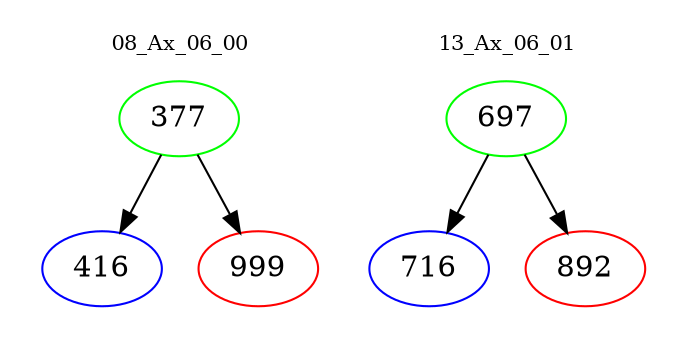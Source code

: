 digraph{
subgraph cluster_0 {
color = white
label = "08_Ax_06_00";
fontsize=10;
T0_377 [label="377", color="green"]
T0_377 -> T0_416 [color="black"]
T0_416 [label="416", color="blue"]
T0_377 -> T0_999 [color="black"]
T0_999 [label="999", color="red"]
}
subgraph cluster_1 {
color = white
label = "13_Ax_06_01";
fontsize=10;
T1_697 [label="697", color="green"]
T1_697 -> T1_716 [color="black"]
T1_716 [label="716", color="blue"]
T1_697 -> T1_892 [color="black"]
T1_892 [label="892", color="red"]
}
}
